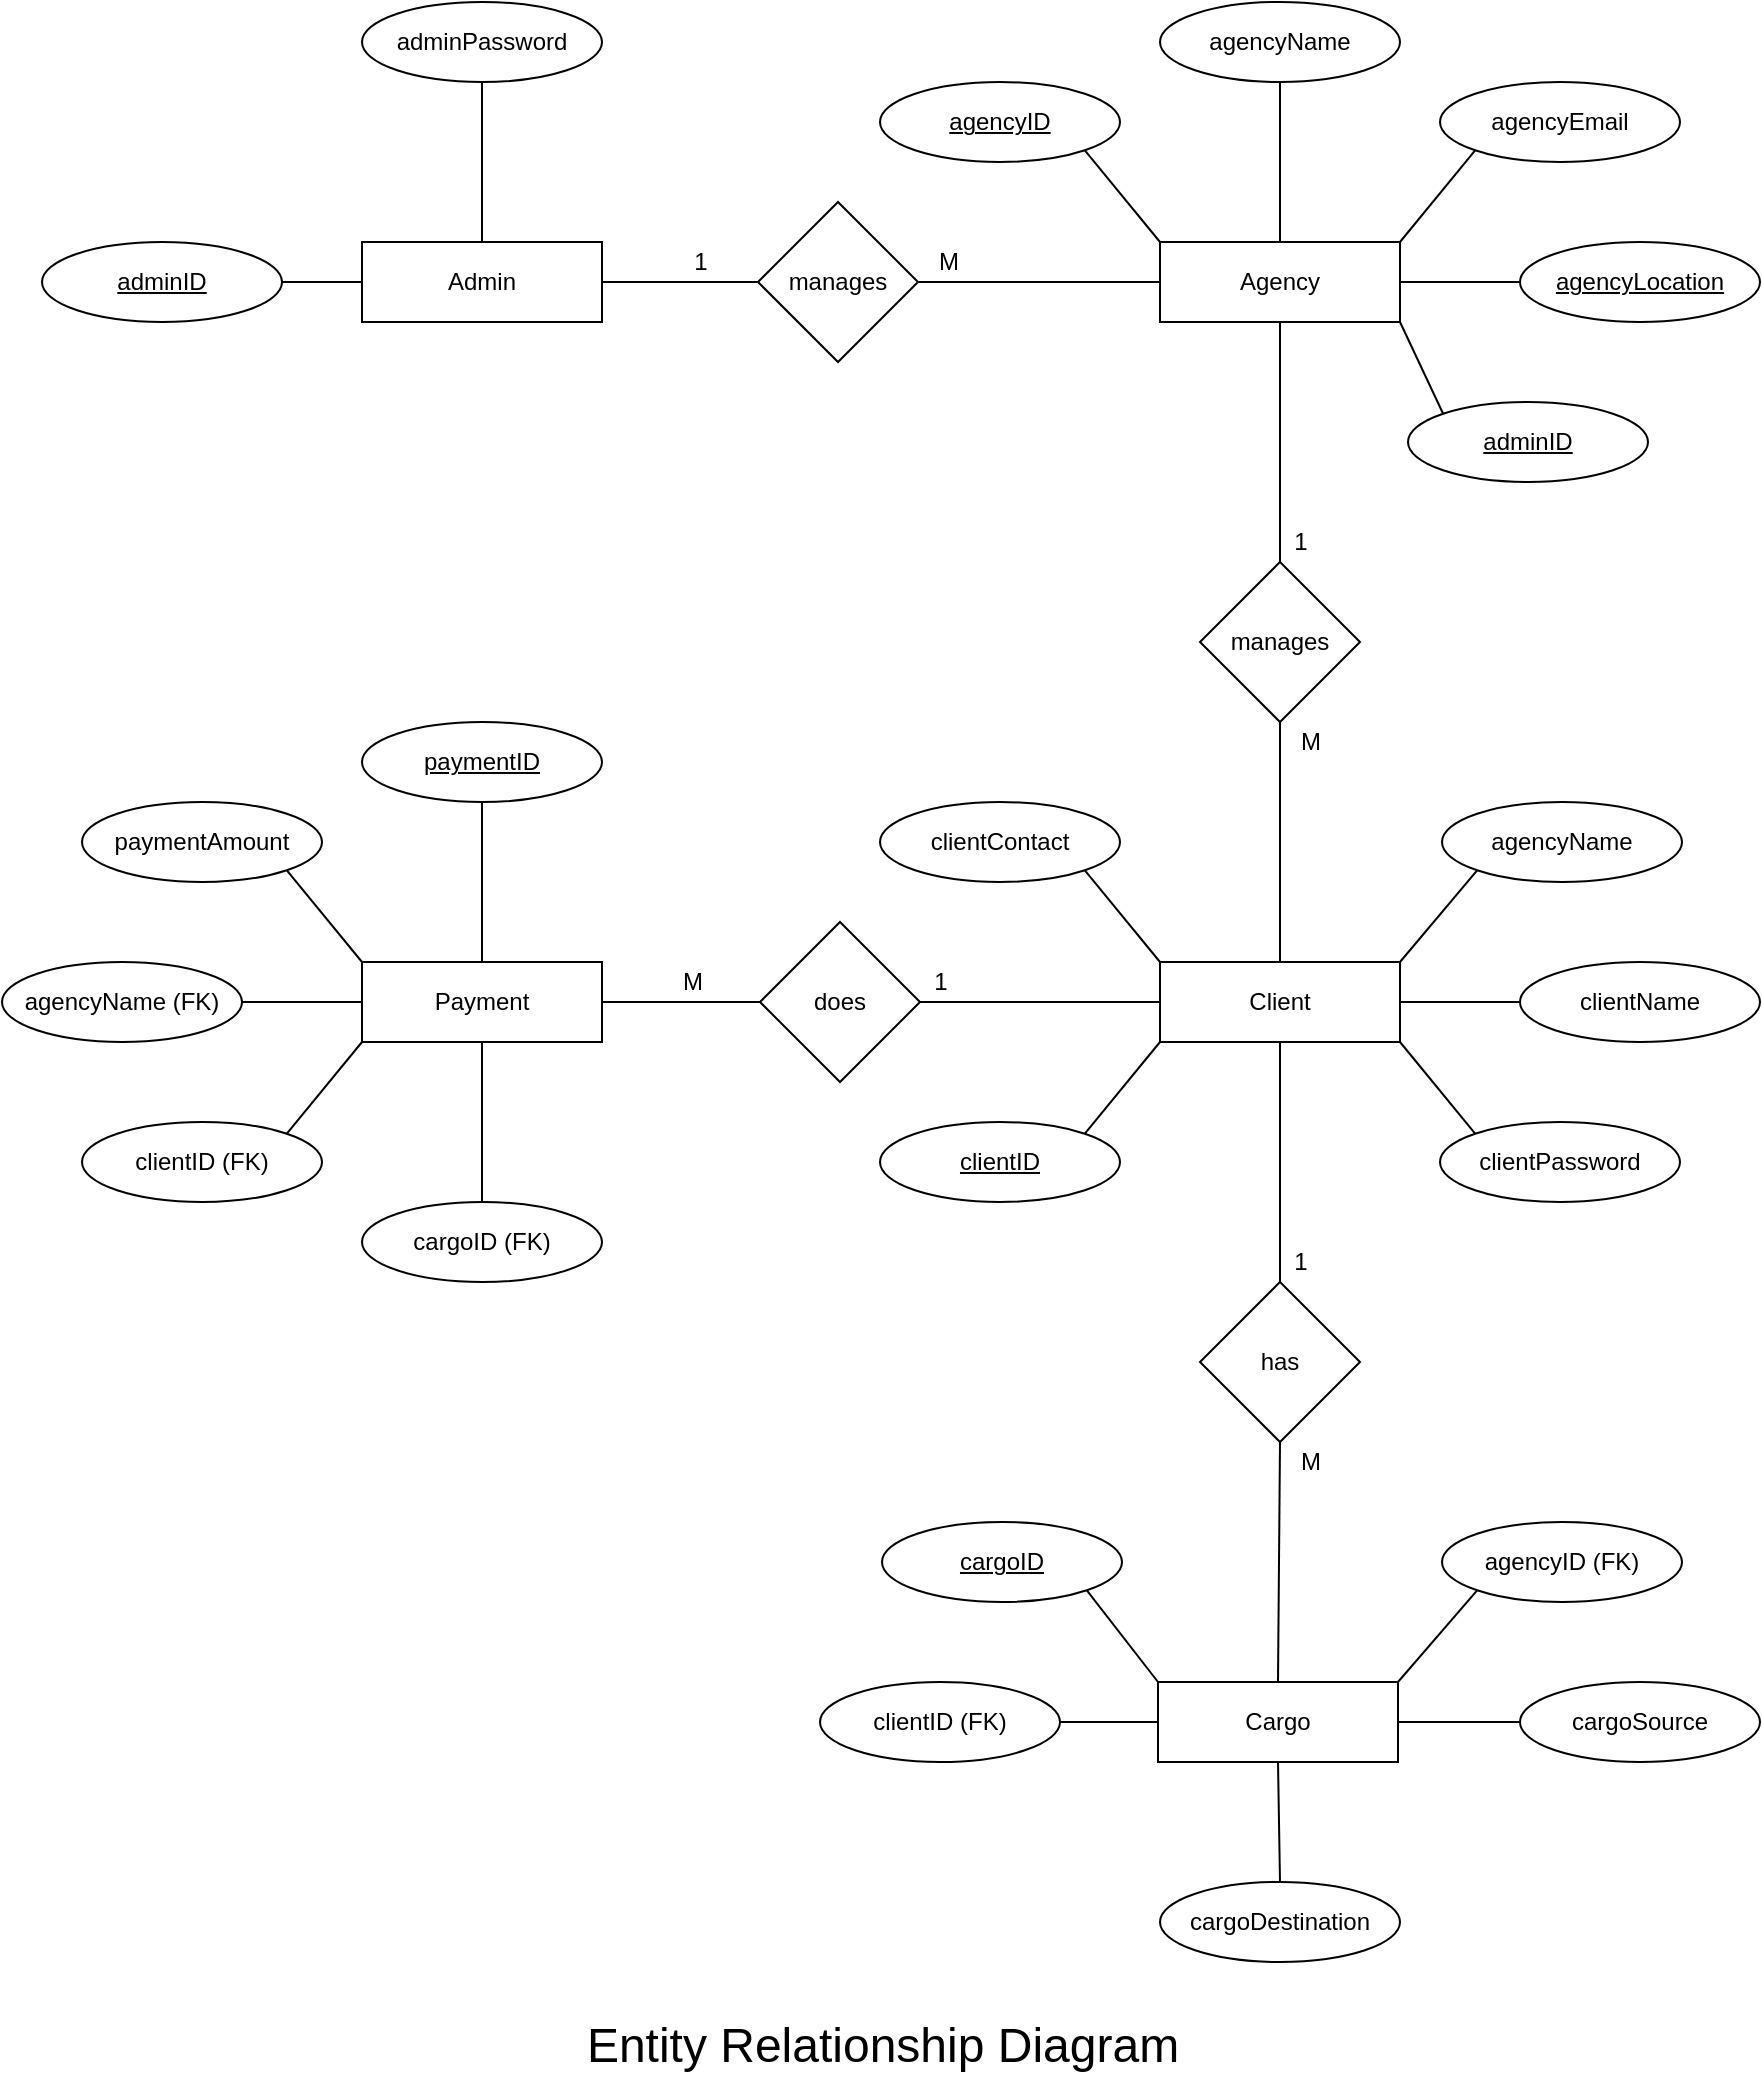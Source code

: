 <mxfile compressed="false" version="14.6.13" type="device">
  <diagram id="ILfZTgWtklzDKXnBwvd6" name="Page-1">
    <mxGraphModel dx="1284" dy="774" grid="1" gridSize="10" guides="1" tooltips="0" connect="1" arrows="1" fold="1" page="1" pageScale="1" pageWidth="2000" pageHeight="2000" math="0" shadow="0">
      <root>
        <mxCell id="0" />
        <mxCell id="1" parent="0" />
        <mxCell id="gcxv_RrHrt8UUlQx9vzb-1" value="Admin" style="whiteSpace=wrap;html=1;" parent="1" vertex="1">
          <mxGeometry x="740" y="595" width="120" height="40" as="geometry" />
        </mxCell>
        <mxCell id="gcxv_RrHrt8UUlQx9vzb-3" value="&lt;u&gt;adminID&lt;/u&gt;" style="ellipse;whiteSpace=wrap;html=1;" parent="1" vertex="1">
          <mxGeometry x="580" y="595" width="120" height="40" as="geometry" />
        </mxCell>
        <mxCell id="EvyBAaTnidb9Uw1IQr1U-3" value="Agency" style="whiteSpace=wrap;html=1;" parent="1" vertex="1">
          <mxGeometry x="1139" y="595" width="120" height="40" as="geometry" />
        </mxCell>
        <mxCell id="P_dKjVhCxqi_HsecTU9F-4" value="Client" style="whiteSpace=wrap;html=1;" parent="1" vertex="1">
          <mxGeometry x="1139" y="955" width="120" height="40" as="geometry" />
        </mxCell>
        <mxCell id="P_dKjVhCxqi_HsecTU9F-5" value="Cargo" style="whiteSpace=wrap;html=1;" parent="1" vertex="1">
          <mxGeometry x="1138" y="1315" width="120" height="40" as="geometry" />
        </mxCell>
        <mxCell id="P_dKjVhCxqi_HsecTU9F-6" value="Payment" style="whiteSpace=wrap;html=1;" parent="1" vertex="1">
          <mxGeometry x="740" y="955" width="120" height="40" as="geometry" />
        </mxCell>
        <mxCell id="7WQ11-BlUc4FyiO0YuiX-1" value="manages" style="rhombus;whiteSpace=wrap;html=1;" parent="1" vertex="1">
          <mxGeometry x="938" y="575" width="80" height="80" as="geometry" />
        </mxCell>
        <mxCell id="a1ZsB-_i2M54ewCJke13-5" value="" style="endArrow=none;html=1;exitX=0;exitY=0.5;exitDx=0;exitDy=0;entryX=1;entryY=0.5;entryDx=0;entryDy=0;" parent="1" source="gcxv_RrHrt8UUlQx9vzb-1" target="gcxv_RrHrt8UUlQx9vzb-3" edge="1">
          <mxGeometry width="50" height="50" relative="1" as="geometry">
            <mxPoint x="890" y="475" as="sourcePoint" />
            <mxPoint x="710" y="585" as="targetPoint" />
          </mxGeometry>
        </mxCell>
        <mxCell id="wmZ-JTiRJCbKy_4Knuoe-12" value="" style="endArrow=none;html=1;entryX=1;entryY=1;entryDx=0;entryDy=0;exitX=0;exitY=0;exitDx=0;exitDy=0;" parent="1" source="EvyBAaTnidb9Uw1IQr1U-3" target="wmZ-JTiRJCbKy_4Knuoe-11" edge="1">
          <mxGeometry width="50" height="50" relative="1" as="geometry">
            <mxPoint x="1169" y="575" as="sourcePoint" />
            <mxPoint x="1169" y="675" as="targetPoint" />
          </mxGeometry>
        </mxCell>
        <mxCell id="a1ZsB-_i2M54ewCJke13-7" value="" style="endArrow=none;html=1;exitX=0.5;exitY=1;exitDx=0;exitDy=0;entryX=0.5;entryY=0;entryDx=0;entryDy=0;" parent="1" source="a1ZsB-_i2M54ewCJke13-14" target="gcxv_RrHrt8UUlQx9vzb-1" edge="1">
          <mxGeometry width="50" height="50" relative="1" as="geometry">
            <mxPoint x="840" y="655" as="sourcePoint" />
            <mxPoint x="760" y="655" as="targetPoint" />
          </mxGeometry>
        </mxCell>
        <mxCell id="a1ZsB-_i2M54ewCJke13-8" value="" style="endArrow=none;html=1;entryX=0.5;entryY=1;entryDx=0;entryDy=0;exitX=0.5;exitY=0;exitDx=0;exitDy=0;" parent="1" source="P_dKjVhCxqi_HsecTU9F-4" target="wmZ-JTiRJCbKy_4Knuoe-2" edge="1">
          <mxGeometry width="50" height="50" relative="1" as="geometry">
            <mxPoint x="1499" y="645" as="sourcePoint" />
            <mxPoint x="1419" y="645" as="targetPoint" />
          </mxGeometry>
        </mxCell>
        <mxCell id="a1ZsB-_i2M54ewCJke13-9" value="" style="endArrow=none;html=1;entryX=0.5;entryY=1;entryDx=0;entryDy=0;exitX=0.5;exitY=0;exitDx=0;exitDy=0;" parent="1" source="wmZ-JTiRJCbKy_4Knuoe-2" target="EvyBAaTnidb9Uw1IQr1U-3" edge="1">
          <mxGeometry width="50" height="50" relative="1" as="geometry">
            <mxPoint x="1379" y="515" as="sourcePoint" />
            <mxPoint x="1299" y="515" as="targetPoint" />
          </mxGeometry>
        </mxCell>
        <mxCell id="a1ZsB-_i2M54ewCJke13-10" value="" style="endArrow=none;html=1;entryX=0.5;entryY=1;entryDx=0;entryDy=0;exitX=0.5;exitY=0;exitDx=0;exitDy=0;" parent="1" source="P_dKjVhCxqi_HsecTU9F-5" target="wmZ-JTiRJCbKy_4Knuoe-3" edge="1">
          <mxGeometry width="50" height="50" relative="1" as="geometry">
            <mxPoint x="818" y="1285" as="sourcePoint" />
            <mxPoint x="1018" y="1375" as="targetPoint" />
          </mxGeometry>
        </mxCell>
        <mxCell id="a1ZsB-_i2M54ewCJke13-11" value="" style="endArrow=none;html=1;exitX=1;exitY=0.5;exitDx=0;exitDy=0;entryX=0;entryY=0.5;entryDx=0;entryDy=0;" parent="1" target="P_dKjVhCxqi_HsecTU9F-4" edge="1">
          <mxGeometry width="50" height="50" relative="1" as="geometry">
            <mxPoint x="1019" y="975" as="sourcePoint" />
            <mxPoint x="1129" y="995" as="targetPoint" />
          </mxGeometry>
        </mxCell>
        <mxCell id="OjOYmV3JiXY7nATCYOeL-18" value="" style="endArrow=none;html=1;exitX=0;exitY=0.5;exitDx=0;exitDy=0;entryX=1;entryY=0.5;entryDx=0;entryDy=0;" parent="1" target="P_dKjVhCxqi_HsecTU9F-6" edge="1">
          <mxGeometry width="50" height="50" relative="1" as="geometry">
            <mxPoint x="1000" y="975" as="sourcePoint" />
            <mxPoint x="1190" y="985" as="targetPoint" />
          </mxGeometry>
        </mxCell>
        <mxCell id="a1ZsB-_i2M54ewCJke13-12" value="" style="endArrow=none;html=1;entryX=0.5;entryY=0;entryDx=0;entryDy=0;exitX=0.5;exitY=1;exitDx=0;exitDy=0;" parent="1" source="P_dKjVhCxqi_HsecTU9F-4" target="wmZ-JTiRJCbKy_4Knuoe-3" edge="1">
          <mxGeometry width="50" height="50" relative="1" as="geometry">
            <mxPoint x="1289" y="1035" as="sourcePoint" />
            <mxPoint x="1239" y="855" as="targetPoint" />
          </mxGeometry>
        </mxCell>
        <mxCell id="7WQ11-BlUc4FyiO0YuiX-9" value="" style="endArrow=none;html=1;entryX=1;entryY=0.5;entryDx=0;entryDy=0;exitX=0;exitY=0.5;exitDx=0;exitDy=0;" parent="1" source="EvyBAaTnidb9Uw1IQr1U-3" edge="1">
          <mxGeometry width="50" height="50" relative="1" as="geometry">
            <mxPoint x="1098" y="615" as="sourcePoint" />
            <mxPoint x="1018" y="615" as="targetPoint" />
          </mxGeometry>
        </mxCell>
        <mxCell id="OjOYmV3JiXY7nATCYOeL-63" value="" style="endArrow=none;html=1;entryX=0;entryY=0.5;entryDx=0;entryDy=0;exitX=1;exitY=0.5;exitDx=0;exitDy=0;" parent="1" source="gcxv_RrHrt8UUlQx9vzb-1" target="7WQ11-BlUc4FyiO0YuiX-1" edge="1">
          <mxGeometry width="50" height="50" relative="1" as="geometry">
            <mxPoint x="1190" y="625" as="sourcePoint" />
            <mxPoint x="1110" y="625" as="targetPoint" />
          </mxGeometry>
        </mxCell>
        <mxCell id="a1ZsB-_i2M54ewCJke13-1" value="1" style="text;html=1;align=center;verticalAlign=middle;resizable=0;points=[];autosize=1;strokeColor=none;" parent="1" vertex="1">
          <mxGeometry x="899" y="595" width="20" height="20" as="geometry" />
        </mxCell>
        <mxCell id="a1ZsB-_i2M54ewCJke13-2" value="M" style="text;html=1;align=center;verticalAlign=middle;resizable=0;points=[];autosize=1;strokeColor=none;" parent="1" vertex="1">
          <mxGeometry x="1018" y="595" width="30" height="20" as="geometry" />
        </mxCell>
        <mxCell id="a1ZsB-_i2M54ewCJke13-14" value="adminPassword" style="ellipse;whiteSpace=wrap;html=1;" parent="1" vertex="1">
          <mxGeometry x="740" y="475" width="120" height="40" as="geometry" />
        </mxCell>
        <mxCell id="wmZ-JTiRJCbKy_4Knuoe-2" value="manages" style="rhombus;whiteSpace=wrap;html=1;" parent="1" vertex="1">
          <mxGeometry x="1159" y="755" width="80" height="80" as="geometry" />
        </mxCell>
        <mxCell id="wmZ-JTiRJCbKy_4Knuoe-3" value="has" style="rhombus;whiteSpace=wrap;html=1;" parent="1" vertex="1">
          <mxGeometry x="1159" y="1115" width="80" height="80" as="geometry" />
        </mxCell>
        <mxCell id="wmZ-JTiRJCbKy_4Knuoe-4" value="does" style="rhombus;whiteSpace=wrap;html=1;" parent="1" vertex="1">
          <mxGeometry x="939" y="935" width="80" height="80" as="geometry" />
        </mxCell>
        <mxCell id="wmZ-JTiRJCbKy_4Knuoe-11" value="&lt;u&gt;agencyID&lt;/u&gt;" style="ellipse;whiteSpace=wrap;html=1;" parent="1" vertex="1">
          <mxGeometry x="999" y="515" width="120" height="40" as="geometry" />
        </mxCell>
        <mxCell id="wmZ-JTiRJCbKy_4Knuoe-13" value="M" style="text;html=1;align=center;verticalAlign=middle;resizable=0;points=[];autosize=1;strokeColor=none;" parent="1" vertex="1">
          <mxGeometry x="890" y="955" width="30" height="20" as="geometry" />
        </mxCell>
        <mxCell id="wmZ-JTiRJCbKy_4Knuoe-15" value="M" style="text;html=1;align=center;verticalAlign=middle;resizable=0;points=[];autosize=1;strokeColor=none;" parent="1" vertex="1">
          <mxGeometry x="1199" y="1195" width="30" height="20" as="geometry" />
        </mxCell>
        <mxCell id="wmZ-JTiRJCbKy_4Knuoe-17" value="1" style="text;html=1;align=center;verticalAlign=middle;resizable=0;points=[];autosize=1;strokeColor=none;" parent="1" vertex="1">
          <mxGeometry x="1199" y="1095" width="20" height="20" as="geometry" />
        </mxCell>
        <mxCell id="wmZ-JTiRJCbKy_4Knuoe-18" value="1" style="text;html=1;align=center;verticalAlign=middle;resizable=0;points=[];autosize=1;strokeColor=none;" parent="1" vertex="1">
          <mxGeometry x="1019" y="955" width="20" height="20" as="geometry" />
        </mxCell>
        <mxCell id="OjOYmV3JiXY7nATCYOeL-2" value="agencyName" style="ellipse;whiteSpace=wrap;html=1;" parent="1" vertex="1">
          <mxGeometry x="1139" y="475" width="120" height="40" as="geometry" />
        </mxCell>
        <mxCell id="OjOYmV3JiXY7nATCYOeL-3" value="" style="endArrow=none;html=1;exitX=0.5;exitY=0;exitDx=0;exitDy=0;entryX=0.5;entryY=1;entryDx=0;entryDy=0;" parent="1" source="EvyBAaTnidb9Uw1IQr1U-3" target="OjOYmV3JiXY7nATCYOeL-2" edge="1">
          <mxGeometry width="50" height="50" relative="1" as="geometry">
            <mxPoint x="1279" y="575" as="sourcePoint" />
            <mxPoint x="1229" y="545" as="targetPoint" />
          </mxGeometry>
        </mxCell>
        <mxCell id="OjOYmV3JiXY7nATCYOeL-19" value="&lt;u&gt;clientID&lt;/u&gt;" style="ellipse;whiteSpace=wrap;html=1;" parent="1" vertex="1">
          <mxGeometry x="999" y="1035" width="120" height="40" as="geometry" />
        </mxCell>
        <mxCell id="OjOYmV3JiXY7nATCYOeL-20" value="" style="endArrow=none;html=1;entryX=1;entryY=0;entryDx=0;entryDy=0;exitX=0;exitY=1;exitDx=0;exitDy=0;" parent="1" source="P_dKjVhCxqi_HsecTU9F-4" target="OjOYmV3JiXY7nATCYOeL-19" edge="1">
          <mxGeometry width="50" height="50" relative="1" as="geometry">
            <mxPoint x="1229" y="1185" as="sourcePoint" />
            <mxPoint x="1399" y="1285" as="targetPoint" />
          </mxGeometry>
        </mxCell>
        <mxCell id="OjOYmV3JiXY7nATCYOeL-21" value="clientName" style="ellipse;whiteSpace=wrap;html=1;" parent="1" vertex="1">
          <mxGeometry x="1319" y="955" width="120" height="40" as="geometry" />
        </mxCell>
        <mxCell id="OjOYmV3JiXY7nATCYOeL-22" value="" style="endArrow=none;html=1;entryX=0;entryY=0.5;entryDx=0;entryDy=0;exitX=1;exitY=0.5;exitDx=0;exitDy=0;" parent="1" source="P_dKjVhCxqi_HsecTU9F-4" target="OjOYmV3JiXY7nATCYOeL-21" edge="1">
          <mxGeometry width="50" height="50" relative="1" as="geometry">
            <mxPoint x="1189" y="1025" as="sourcePoint" />
            <mxPoint x="1519" y="1325" as="targetPoint" />
          </mxGeometry>
        </mxCell>
        <mxCell id="OjOYmV3JiXY7nATCYOeL-25" value="1" style="text;html=1;align=center;verticalAlign=middle;resizable=0;points=[];autosize=1;strokeColor=none;" parent="1" vertex="1">
          <mxGeometry x="1199" y="735" width="20" height="20" as="geometry" />
        </mxCell>
        <mxCell id="OjOYmV3JiXY7nATCYOeL-26" value="M" style="text;html=1;align=center;verticalAlign=middle;resizable=0;points=[];autosize=1;strokeColor=none;" parent="1" vertex="1">
          <mxGeometry x="1199" y="835" width="30" height="20" as="geometry" />
        </mxCell>
        <mxCell id="OjOYmV3JiXY7nATCYOeL-29" value="clientContact" style="ellipse;whiteSpace=wrap;html=1;" parent="1" vertex="1">
          <mxGeometry x="999" y="875" width="120" height="40" as="geometry" />
        </mxCell>
        <mxCell id="OjOYmV3JiXY7nATCYOeL-30" value="" style="endArrow=none;html=1;exitX=0;exitY=0;exitDx=0;exitDy=0;entryX=1;entryY=1;entryDx=0;entryDy=0;" parent="1" source="P_dKjVhCxqi_HsecTU9F-4" target="OjOYmV3JiXY7nATCYOeL-29" edge="1">
          <mxGeometry width="50" height="50" relative="1" as="geometry">
            <mxPoint x="1159" y="935" as="sourcePoint" />
            <mxPoint x="1099" y="935" as="targetPoint" />
          </mxGeometry>
        </mxCell>
        <mxCell id="OjOYmV3JiXY7nATCYOeL-32" value="clientPassword" style="ellipse;whiteSpace=wrap;html=1;" parent="1" vertex="1">
          <mxGeometry x="1279" y="1035" width="120" height="40" as="geometry" />
        </mxCell>
        <mxCell id="OjOYmV3JiXY7nATCYOeL-33" value="" style="endArrow=none;html=1;entryX=0;entryY=0;entryDx=0;entryDy=0;exitX=1;exitY=1;exitDx=0;exitDy=0;" parent="1" source="P_dKjVhCxqi_HsecTU9F-4" target="OjOYmV3JiXY7nATCYOeL-32" edge="1">
          <mxGeometry width="50" height="50" relative="1" as="geometry">
            <mxPoint x="1359" y="955" as="sourcePoint" />
            <mxPoint x="1679" y="1285" as="targetPoint" />
          </mxGeometry>
        </mxCell>
        <mxCell id="OjOYmV3JiXY7nATCYOeL-34" value="&lt;u&gt;paymentID&lt;/u&gt;" style="ellipse;whiteSpace=wrap;html=1;" parent="1" vertex="1">
          <mxGeometry x="740" y="835" width="120" height="40" as="geometry" />
        </mxCell>
        <mxCell id="OjOYmV3JiXY7nATCYOeL-35" value="" style="endArrow=none;html=1;entryX=0.5;entryY=1;entryDx=0;entryDy=0;exitX=0.5;exitY=0;exitDx=0;exitDy=0;" parent="1" source="P_dKjVhCxqi_HsecTU9F-6" target="OjOYmV3JiXY7nATCYOeL-34" edge="1">
          <mxGeometry width="50" height="50" relative="1" as="geometry">
            <mxPoint x="890" y="915" as="sourcePoint" />
            <mxPoint x="700" y="935" as="targetPoint" />
          </mxGeometry>
        </mxCell>
        <mxCell id="OjOYmV3JiXY7nATCYOeL-36" value="paymentAmount" style="ellipse;whiteSpace=wrap;html=1;" parent="1" vertex="1">
          <mxGeometry x="600" y="875" width="120" height="40" as="geometry" />
        </mxCell>
        <mxCell id="OjOYmV3JiXY7nATCYOeL-37" value="" style="endArrow=none;html=1;entryX=1;entryY=1;entryDx=0;entryDy=0;exitX=0;exitY=0;exitDx=0;exitDy=0;" parent="1" source="P_dKjVhCxqi_HsecTU9F-6" target="OjOYmV3JiXY7nATCYOeL-36" edge="1">
          <mxGeometry width="50" height="50" relative="1" as="geometry">
            <mxPoint x="760" y="835" as="sourcePoint" />
            <mxPoint x="620" y="1015" as="targetPoint" />
          </mxGeometry>
        </mxCell>
        <mxCell id="OjOYmV3JiXY7nATCYOeL-38" value="clientID (FK)" style="ellipse;whiteSpace=wrap;html=1;" parent="1" vertex="1">
          <mxGeometry x="600" y="1035" width="120" height="40" as="geometry" />
        </mxCell>
        <mxCell id="OjOYmV3JiXY7nATCYOeL-39" value="" style="endArrow=none;html=1;exitX=0;exitY=1;exitDx=0;exitDy=0;entryX=1;entryY=0;entryDx=0;entryDy=0;" parent="1" source="P_dKjVhCxqi_HsecTU9F-6" target="OjOYmV3JiXY7nATCYOeL-38" edge="1">
          <mxGeometry width="50" height="50" relative="1" as="geometry">
            <mxPoint x="890" y="995" as="sourcePoint" />
            <mxPoint x="670" y="1095" as="targetPoint" />
          </mxGeometry>
        </mxCell>
        <mxCell id="OjOYmV3JiXY7nATCYOeL-42" value="" style="endArrow=none;html=1;exitX=0.5;exitY=1;exitDx=0;exitDy=0;entryX=0.5;entryY=1;entryDx=0;entryDy=0;" parent="1" source="P_dKjVhCxqi_HsecTU9F-6" target="OjOYmV3JiXY7nATCYOeL-43" edge="1">
          <mxGeometry width="50" height="50" relative="1" as="geometry">
            <mxPoint x="800" y="1195" as="sourcePoint" />
            <mxPoint x="820" y="1135" as="targetPoint" />
          </mxGeometry>
        </mxCell>
        <mxCell id="OjOYmV3JiXY7nATCYOeL-43" value="cargoID (FK)" style="ellipse;whiteSpace=wrap;html=1;" parent="1" vertex="1">
          <mxGeometry x="740" y="1075" width="120" height="40" as="geometry" />
        </mxCell>
        <mxCell id="OjOYmV3JiXY7nATCYOeL-44" value="&lt;u&gt;cargoID&lt;/u&gt;" style="ellipse;whiteSpace=wrap;html=1;" parent="1" vertex="1">
          <mxGeometry x="1000" y="1235" width="120" height="40" as="geometry" />
        </mxCell>
        <mxCell id="OjOYmV3JiXY7nATCYOeL-45" value="" style="endArrow=none;html=1;entryX=1;entryY=1;entryDx=0;entryDy=0;exitX=0;exitY=0;exitDx=0;exitDy=0;" parent="1" source="P_dKjVhCxqi_HsecTU9F-5" target="OjOYmV3JiXY7nATCYOeL-44" edge="1">
          <mxGeometry width="50" height="50" relative="1" as="geometry">
            <mxPoint x="1118" y="1365" as="sourcePoint" />
            <mxPoint x="1198" y="1235" as="targetPoint" />
          </mxGeometry>
        </mxCell>
        <mxCell id="OjOYmV3JiXY7nATCYOeL-46" value="&lt;span&gt;agencyID (FK)&lt;/span&gt;" style="ellipse;whiteSpace=wrap;html=1;" parent="1" vertex="1">
          <mxGeometry x="1280" y="1235" width="120" height="40" as="geometry" />
        </mxCell>
        <mxCell id="OjOYmV3JiXY7nATCYOeL-47" value="" style="endArrow=none;html=1;entryX=0;entryY=1;entryDx=0;entryDy=0;exitX=1;exitY=0;exitDx=0;exitDy=0;" parent="1" source="P_dKjVhCxqi_HsecTU9F-5" target="OjOYmV3JiXY7nATCYOeL-46" edge="1">
          <mxGeometry width="50" height="50" relative="1" as="geometry">
            <mxPoint x="1408" y="1325" as="sourcePoint" />
            <mxPoint x="1638" y="1525" as="targetPoint" />
          </mxGeometry>
        </mxCell>
        <mxCell id="OjOYmV3JiXY7nATCYOeL-52" value="" style="endArrow=none;html=1;entryX=0;entryY=0.5;entryDx=0;entryDy=0;exitX=1;exitY=0.5;exitDx=0;exitDy=0;" parent="1" source="P_dKjVhCxqi_HsecTU9F-5" target="OjOYmV3JiXY7nATCYOeL-53" edge="1">
          <mxGeometry width="50" height="50" relative="1" as="geometry">
            <mxPoint x="1348" y="1405" as="sourcePoint" />
            <mxPoint x="1808" y="1675" as="targetPoint" />
          </mxGeometry>
        </mxCell>
        <mxCell id="OjOYmV3JiXY7nATCYOeL-53" value="&lt;span&gt;cargoSource&lt;/span&gt;" style="ellipse;whiteSpace=wrap;html=1;" parent="1" vertex="1">
          <mxGeometry x="1319" y="1315" width="120" height="40" as="geometry" />
        </mxCell>
        <mxCell id="OjOYmV3JiXY7nATCYOeL-54" value="" style="endArrow=none;html=1;entryX=0.5;entryY=0;entryDx=0;entryDy=0;exitX=0.5;exitY=1;exitDx=0;exitDy=0;" parent="1" source="P_dKjVhCxqi_HsecTU9F-5" target="OjOYmV3JiXY7nATCYOeL-55" edge="1">
          <mxGeometry width="50" height="50" relative="1" as="geometry">
            <mxPoint x="1198" y="1455" as="sourcePoint" />
            <mxPoint x="1728" y="1735" as="targetPoint" />
          </mxGeometry>
        </mxCell>
        <mxCell id="OjOYmV3JiXY7nATCYOeL-55" value="cargoDestination" style="ellipse;whiteSpace=wrap;html=1;" parent="1" vertex="1">
          <mxGeometry x="1139" y="1415" width="120" height="40" as="geometry" />
        </mxCell>
        <mxCell id="OjOYmV3JiXY7nATCYOeL-60" value="" style="endArrow=none;html=1;entryX=1;entryY=0.5;entryDx=0;entryDy=0;exitX=0;exitY=0.5;exitDx=0;exitDy=0;" parent="1" source="P_dKjVhCxqi_HsecTU9F-5" edge="1">
          <mxGeometry width="50" height="50" relative="1" as="geometry">
            <mxPoint x="1258" y="1315" as="sourcePoint" />
            <mxPoint x="1059.0" y="1335" as="targetPoint" />
          </mxGeometry>
        </mxCell>
        <mxCell id="OjOYmV3JiXY7nATCYOeL-61" value="&lt;span&gt;clientID (FK)&lt;/span&gt;" style="ellipse;whiteSpace=wrap;html=1;" parent="1" vertex="1">
          <mxGeometry x="969" y="1315" width="120" height="40" as="geometry" />
        </mxCell>
        <mxCell id="OjOYmV3JiXY7nATCYOeL-64" value="agencyEmail" style="ellipse;whiteSpace=wrap;html=1;" parent="1" vertex="1">
          <mxGeometry x="1279" y="515" width="120" height="40" as="geometry" />
        </mxCell>
        <mxCell id="OjOYmV3JiXY7nATCYOeL-65" value="" style="endArrow=none;html=1;entryX=0;entryY=1;entryDx=0;entryDy=0;exitX=1;exitY=0;exitDx=0;exitDy=0;" parent="1" source="EvyBAaTnidb9Uw1IQr1U-3" target="OjOYmV3JiXY7nATCYOeL-64" edge="1">
          <mxGeometry width="50" height="50" relative="1" as="geometry">
            <mxPoint x="1259" y="755" as="sourcePoint" />
            <mxPoint x="1369" y="775" as="targetPoint" />
          </mxGeometry>
        </mxCell>
        <mxCell id="OjOYmV3JiXY7nATCYOeL-66" value="" style="endArrow=none;html=1;exitX=1;exitY=0;exitDx=0;exitDy=0;entryX=0;entryY=1;entryDx=0;entryDy=0;" parent="1" source="P_dKjVhCxqi_HsecTU9F-4" target="v7z6RQ5eIqqdi5vRTY0D-1" edge="1">
          <mxGeometry width="50" height="50" relative="1" as="geometry">
            <mxPoint x="1379" y="955" as="sourcePoint" />
            <mxPoint x="1276.574" y="909.142" as="targetPoint" />
          </mxGeometry>
        </mxCell>
        <mxCell id="OjOYmV3JiXY7nATCYOeL-100" value="agencyName (FK)" style="ellipse;whiteSpace=wrap;html=1;" parent="1" vertex="1">
          <mxGeometry x="560" y="955" width="120" height="40" as="geometry" />
        </mxCell>
        <mxCell id="OjOYmV3JiXY7nATCYOeL-101" value="" style="endArrow=none;html=1;entryX=1;entryY=0.5;entryDx=0;entryDy=0;exitX=0;exitY=0.5;exitDx=0;exitDy=0;" parent="1" source="P_dKjVhCxqi_HsecTU9F-6" target="OjOYmV3JiXY7nATCYOeL-100" edge="1">
          <mxGeometry width="50" height="50" relative="1" as="geometry">
            <mxPoint x="800" y="950" as="sourcePoint" />
            <mxPoint x="820" y="900" as="targetPoint" />
          </mxGeometry>
        </mxCell>
        <mxCell id="OjOYmV3JiXY7nATCYOeL-104" value="&lt;font style=&quot;font-size: 24px&quot;&gt;Entity Relationship Diagram&lt;/font&gt;" style="text;html=1;align=center;verticalAlign=middle;resizable=0;points=[];autosize=1;strokeColor=none;" parent="1" vertex="1">
          <mxGeometry x="845" y="1487" width="310" height="20" as="geometry" />
        </mxCell>
        <mxCell id="v7z6RQ5eIqqdi5vRTY0D-1" value="agencyName" style="ellipse;whiteSpace=wrap;html=1;" parent="1" vertex="1">
          <mxGeometry x="1280" y="875" width="120" height="40" as="geometry" />
        </mxCell>
        <mxCell id="zxHA0_PQBxcuLgUq1EKx-2" value="&lt;u&gt;adminID&lt;/u&gt;" style="ellipse;whiteSpace=wrap;html=1;" parent="1" vertex="1">
          <mxGeometry x="1263" y="675" width="120" height="40" as="geometry" />
        </mxCell>
        <mxCell id="zxHA0_PQBxcuLgUq1EKx-4" value="" style="endArrow=none;html=1;entryX=1;entryY=1;entryDx=0;entryDy=0;exitX=0;exitY=0;exitDx=0;exitDy=0;" parent="1" source="zxHA0_PQBxcuLgUq1EKx-2" target="EvyBAaTnidb9Uw1IQr1U-3" edge="1">
          <mxGeometry width="50" height="50" relative="1" as="geometry">
            <mxPoint x="1149" y="625" as="sourcePoint" />
            <mxPoint x="1028" y="625" as="targetPoint" />
          </mxGeometry>
        </mxCell>
        <mxCell id="zxHA0_PQBxcuLgUq1EKx-5" value="&lt;u&gt;agencyLocation&lt;/u&gt;" style="ellipse;whiteSpace=wrap;html=1;" parent="1" vertex="1">
          <mxGeometry x="1319" y="595" width="120" height="40" as="geometry" />
        </mxCell>
        <mxCell id="zxHA0_PQBxcuLgUq1EKx-6" value="" style="endArrow=none;html=1;entryX=1;entryY=0.5;entryDx=0;entryDy=0;exitX=0;exitY=0.5;exitDx=0;exitDy=0;" parent="1" source="zxHA0_PQBxcuLgUq1EKx-5" target="EvyBAaTnidb9Uw1IQr1U-3" edge="1">
          <mxGeometry width="50" height="50" relative="1" as="geometry">
            <mxPoint x="1199" y="545" as="sourcePoint" />
            <mxPoint x="1309" y="555" as="targetPoint" />
          </mxGeometry>
        </mxCell>
      </root>
    </mxGraphModel>
  </diagram>
</mxfile>
